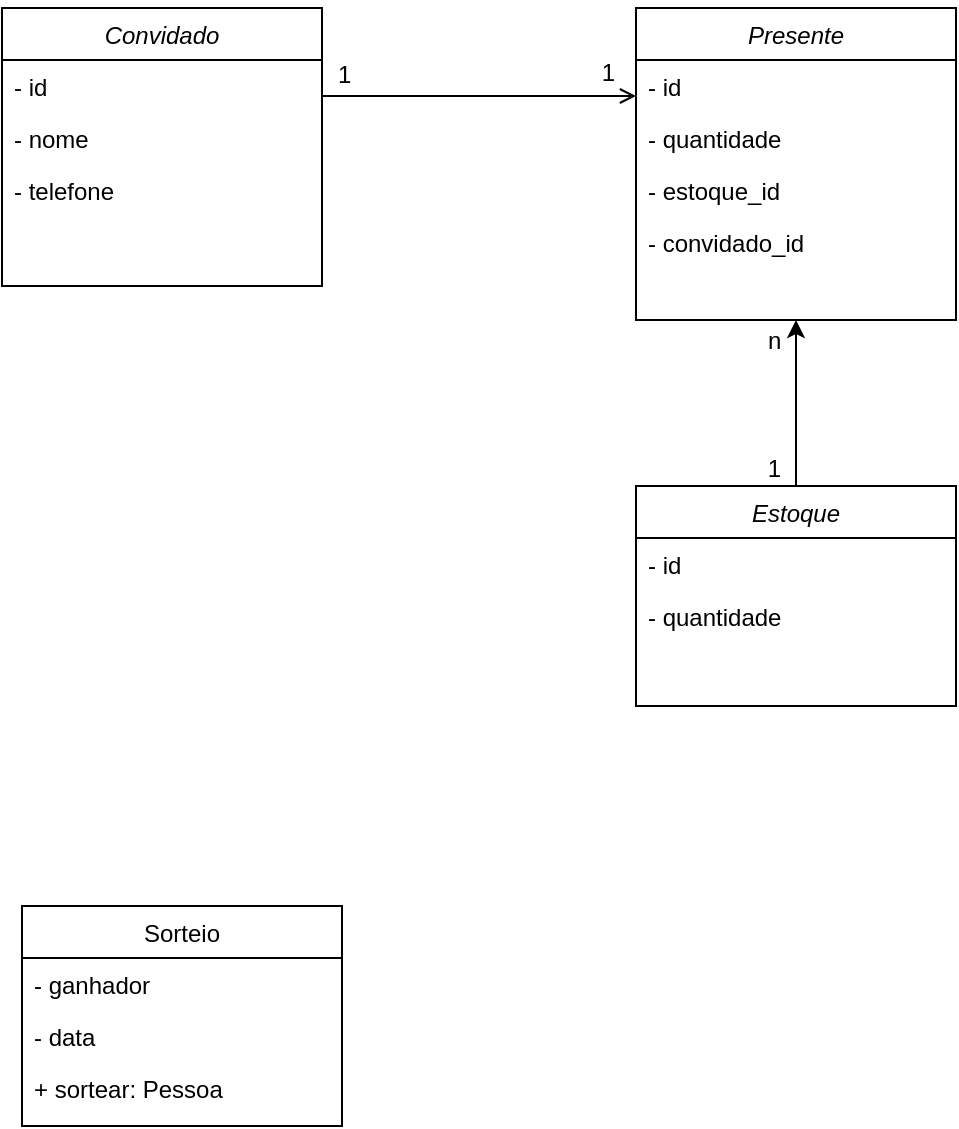 <mxfile version="14.1.8" type="google"><diagram id="C5RBs43oDa-KdzZeNtuy" name="Page-1"><mxGraphModel dx="781" dy="808" grid="1" gridSize="10" guides="1" tooltips="1" connect="1" arrows="1" fold="1" page="1" pageScale="1" pageWidth="827" pageHeight="1169" math="0" shadow="0"><root><mxCell id="WIyWlLk6GJQsqaUBKTNV-0"/><mxCell id="WIyWlLk6GJQsqaUBKTNV-1" parent="WIyWlLk6GJQsqaUBKTNV-0"/><mxCell id="zkfFHV4jXpPFQw0GAbJ--26" value="" style="endArrow=open;shadow=0;strokeWidth=1;rounded=0;endFill=1;edgeStyle=elbowEdgeStyle;elbow=vertical;" parent="WIyWlLk6GJQsqaUBKTNV-1" source="zkfFHV4jXpPFQw0GAbJ--0" edge="1"><mxGeometry x="0.5" y="41" relative="1" as="geometry"><mxPoint x="380" y="192" as="sourcePoint"/><mxPoint x="397" y="155" as="targetPoint"/><mxPoint x="-40" y="32" as="offset"/></mxGeometry></mxCell><mxCell id="zkfFHV4jXpPFQw0GAbJ--27" value="1" style="resizable=0;align=left;verticalAlign=bottom;labelBackgroundColor=none;fontSize=12;" parent="zkfFHV4jXpPFQw0GAbJ--26" connectable="0" vertex="1"><mxGeometry x="-1" relative="1" as="geometry"><mxPoint x="6" y="-2" as="offset"/></mxGeometry></mxCell><mxCell id="zkfFHV4jXpPFQw0GAbJ--28" value="1" style="resizable=0;align=right;verticalAlign=bottom;labelBackgroundColor=none;fontSize=12;" parent="zkfFHV4jXpPFQw0GAbJ--26" connectable="0" vertex="1"><mxGeometry x="1" relative="1" as="geometry"><mxPoint x="-9" y="-3" as="offset"/></mxGeometry></mxCell><mxCell id="zkfFHV4jXpPFQw0GAbJ--0" value="Convidado&#xA;" style="swimlane;fontStyle=2;align=center;verticalAlign=top;childLayout=stackLayout;horizontal=1;startSize=26;horizontalStack=0;resizeParent=1;resizeLast=0;collapsible=1;marginBottom=0;rounded=0;shadow=0;strokeWidth=1;" parent="WIyWlLk6GJQsqaUBKTNV-1" vertex="1"><mxGeometry x="80" y="111" width="160" height="139" as="geometry"><mxRectangle x="230" y="140" width="160" height="26" as="alternateBounds"/></mxGeometry></mxCell><mxCell id="zkfFHV4jXpPFQw0GAbJ--1" value="- id&#xA;" style="text;align=left;verticalAlign=top;spacingLeft=4;spacingRight=4;overflow=hidden;rotatable=0;points=[[0,0.5],[1,0.5]];portConstraint=eastwest;" parent="zkfFHV4jXpPFQw0GAbJ--0" vertex="1"><mxGeometry y="26" width="160" height="26" as="geometry"/></mxCell><mxCell id="3TPz9zsNWwRwsVjrq-0i-11" value="- nome" style="text;align=left;verticalAlign=top;spacingLeft=4;spacingRight=4;overflow=hidden;rotatable=0;points=[[0,0.5],[1,0.5]];portConstraint=eastwest;" vertex="1" parent="zkfFHV4jXpPFQw0GAbJ--0"><mxGeometry y="52" width="160" height="26" as="geometry"/></mxCell><mxCell id="zkfFHV4jXpPFQw0GAbJ--2" value="- telefone" style="text;align=left;verticalAlign=top;spacingLeft=4;spacingRight=4;overflow=hidden;rotatable=0;points=[[0,0.5],[1,0.5]];portConstraint=eastwest;rounded=0;shadow=0;html=0;" parent="zkfFHV4jXpPFQw0GAbJ--0" vertex="1"><mxGeometry y="78" width="160" height="26" as="geometry"/></mxCell><mxCell id="5eVXv56RT4kntDs2RcbT-1" value="Sorteio" style="swimlane;fontStyle=0;align=center;verticalAlign=top;childLayout=stackLayout;horizontal=1;startSize=26;horizontalStack=0;resizeParent=1;resizeLast=0;collapsible=1;marginBottom=0;rounded=0;shadow=0;strokeWidth=1;" parent="WIyWlLk6GJQsqaUBKTNV-1" vertex="1"><mxGeometry x="90" y="560" width="160" height="110" as="geometry"><mxRectangle x="340" y="380" width="170" height="26" as="alternateBounds"/></mxGeometry></mxCell><mxCell id="5eVXv56RT4kntDs2RcbT-2" value="- ganhador" style="text;align=left;verticalAlign=top;spacingLeft=4;spacingRight=4;overflow=hidden;rotatable=0;points=[[0,0.5],[1,0.5]];portConstraint=eastwest;" parent="5eVXv56RT4kntDs2RcbT-1" vertex="1"><mxGeometry y="26" width="160" height="26" as="geometry"/></mxCell><mxCell id="5eVXv56RT4kntDs2RcbT-15" value="- data" style="text;align=left;verticalAlign=top;spacingLeft=4;spacingRight=4;overflow=hidden;rotatable=0;points=[[0,0.5],[1,0.5]];portConstraint=eastwest;" parent="5eVXv56RT4kntDs2RcbT-1" vertex="1"><mxGeometry y="52" width="160" height="26" as="geometry"/></mxCell><mxCell id="5eVXv56RT4kntDs2RcbT-8" value="+ sortear: Pessoa" style="text;align=left;verticalAlign=top;spacingLeft=4;spacingRight=4;overflow=hidden;rotatable=0;points=[[0,0.5],[1,0.5]];portConstraint=eastwest;" parent="5eVXv56RT4kntDs2RcbT-1" vertex="1"><mxGeometry y="78" width="160" height="26" as="geometry"/></mxCell><mxCell id="re0FOCPMiu20lIEd0iWl-0" value="Presente" style="swimlane;fontStyle=2;align=center;verticalAlign=top;childLayout=stackLayout;horizontal=1;startSize=26;horizontalStack=0;resizeParent=1;resizeLast=0;collapsible=1;marginBottom=0;rounded=0;shadow=0;strokeWidth=1;" parent="WIyWlLk6GJQsqaUBKTNV-1" vertex="1"><mxGeometry x="397" y="111" width="160" height="156" as="geometry"><mxRectangle x="340" y="380" width="170" height="26" as="alternateBounds"/></mxGeometry></mxCell><mxCell id="3TPz9zsNWwRwsVjrq-0i-14" value="- id" style="text;align=left;verticalAlign=top;spacingLeft=4;spacingRight=4;overflow=hidden;rotatable=0;points=[[0,0.5],[1,0.5]];portConstraint=eastwest;" vertex="1" parent="re0FOCPMiu20lIEd0iWl-0"><mxGeometry y="26" width="160" height="26" as="geometry"/></mxCell><mxCell id="re0FOCPMiu20lIEd0iWl-2" value="- quantidade" style="text;align=left;verticalAlign=top;spacingLeft=4;spacingRight=4;overflow=hidden;rotatable=0;points=[[0,0.5],[1,0.5]];portConstraint=eastwest;" parent="re0FOCPMiu20lIEd0iWl-0" vertex="1"><mxGeometry y="52" width="160" height="26" as="geometry"/></mxCell><mxCell id="3TPz9zsNWwRwsVjrq-0i-12" value="- estoque_id" style="text;align=left;verticalAlign=top;spacingLeft=4;spacingRight=4;overflow=hidden;rotatable=0;points=[[0,0.5],[1,0.5]];portConstraint=eastwest;" vertex="1" parent="re0FOCPMiu20lIEd0iWl-0"><mxGeometry y="78" width="160" height="26" as="geometry"/></mxCell><mxCell id="3TPz9zsNWwRwsVjrq-0i-13" value="- convidado_id" style="text;align=left;verticalAlign=top;spacingLeft=4;spacingRight=4;overflow=hidden;rotatable=0;points=[[0,0.5],[1,0.5]];portConstraint=eastwest;" vertex="1" parent="re0FOCPMiu20lIEd0iWl-0"><mxGeometry y="104" width="160" height="26" as="geometry"/></mxCell><mxCell id="3TPz9zsNWwRwsVjrq-0i-0" value="Estoque" style="swimlane;fontStyle=2;align=center;verticalAlign=top;childLayout=stackLayout;horizontal=1;startSize=26;horizontalStack=0;resizeParent=1;resizeLast=0;collapsible=1;marginBottom=0;rounded=0;shadow=0;strokeWidth=1;" vertex="1" parent="WIyWlLk6GJQsqaUBKTNV-1"><mxGeometry x="397" y="350" width="160" height="110" as="geometry"><mxRectangle x="340" y="380" width="170" height="26" as="alternateBounds"/></mxGeometry></mxCell><mxCell id="3TPz9zsNWwRwsVjrq-0i-1" value="- id" style="text;align=left;verticalAlign=top;spacingLeft=4;spacingRight=4;overflow=hidden;rotatable=0;points=[[0,0.5],[1,0.5]];portConstraint=eastwest;" vertex="1" parent="3TPz9zsNWwRwsVjrq-0i-0"><mxGeometry y="26" width="160" height="26" as="geometry"/></mxCell><mxCell id="3TPz9zsNWwRwsVjrq-0i-2" value="- quantidade" style="text;align=left;verticalAlign=top;spacingLeft=4;spacingRight=4;overflow=hidden;rotatable=0;points=[[0,0.5],[1,0.5]];portConstraint=eastwest;" vertex="1" parent="3TPz9zsNWwRwsVjrq-0i-0"><mxGeometry y="52" width="160" height="26" as="geometry"/></mxCell><mxCell id="3TPz9zsNWwRwsVjrq-0i-8" value="" style="endArrow=classic;html=1;entryX=0.5;entryY=1;entryDx=0;entryDy=0;" edge="1" parent="WIyWlLk6GJQsqaUBKTNV-1" source="3TPz9zsNWwRwsVjrq-0i-0" target="re0FOCPMiu20lIEd0iWl-0"><mxGeometry width="50" height="50" relative="1" as="geometry"><mxPoint x="370" y="430" as="sourcePoint"/><mxPoint x="430" y="240" as="targetPoint"/></mxGeometry></mxCell><mxCell id="3TPz9zsNWwRwsVjrq-0i-9" value="n" style="resizable=0;align=left;verticalAlign=bottom;labelBackgroundColor=none;fontSize=12;" connectable="0" vertex="1" parent="WIyWlLk6GJQsqaUBKTNV-1"><mxGeometry x="259" y="108" as="geometry"><mxPoint x="202" y="178" as="offset"/></mxGeometry></mxCell><mxCell id="3TPz9zsNWwRwsVjrq-0i-10" value="1" style="resizable=0;align=right;verticalAlign=bottom;labelBackgroundColor=none;fontSize=12;" connectable="0" vertex="1" parent="WIyWlLk6GJQsqaUBKTNV-1"><mxGeometry x="470" y="230" as="geometry"><mxPoint x="1" y="120" as="offset"/></mxGeometry></mxCell></root></mxGraphModel></diagram></mxfile>